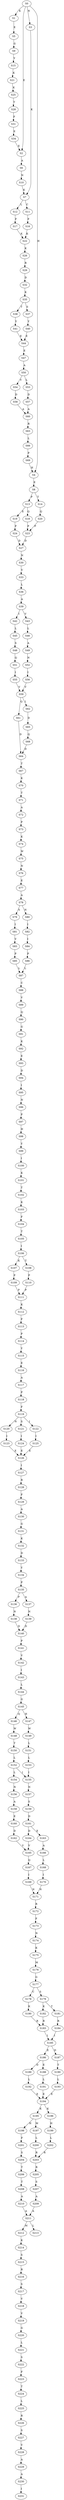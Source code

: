 strict digraph  {
	S0 -> S1 [ label = K ];
	S0 -> S2 [ label = E ];
	S0 -> S3 [ label = N ];
	S0 -> S4 [ label = H ];
	S1 -> S5 [ label = E ];
	S2 -> S6 [ label = A ];
	S3 -> S7 [ label = K ];
	S4 -> S8 [ label = E ];
	S5 -> S9 [ label = G ];
	S6 -> S10 [ label = N ];
	S7 -> S11 [ label = C ];
	S7 -> S12 [ label = L ];
	S8 -> S13 [ label = P ];
	S8 -> S14 [ label = T ];
	S9 -> S15 [ label = Y ];
	S10 -> S7 [ label = K ];
	S11 -> S16 [ label = F ];
	S12 -> S17 [ label = F ];
	S13 -> S18 [ label = Q ];
	S13 -> S19 [ label = E ];
	S14 -> S20 [ label = Q ];
	S15 -> S21 [ label = K ];
	S16 -> S22 [ label = K ];
	S17 -> S22 [ label = K ];
	S18 -> S23 [ label = P ];
	S19 -> S24 [ label = P ];
	S20 -> S23 [ label = P ];
	S21 -> S25 [ label = K ];
	S22 -> S26 [ label = K ];
	S23 -> S27 [ label = D ];
	S24 -> S27 [ label = D ];
	S25 -> S28 [ label = T ];
	S26 -> S29 [ label = R ];
	S27 -> S30 [ label = N ];
	S28 -> S31 [ label = F ];
	S29 -> S32 [ label = D ];
	S30 -> S33 [ label = V ];
	S31 -> S34 [ label = E ];
	S32 -> S35 [ label = K ];
	S33 -> S36 [ label = L ];
	S34 -> S2 [ label = E ];
	S35 -> S37 [ label = S ];
	S35 -> S38 [ label = T ];
	S36 -> S39 [ label = A ];
	S37 -> S40 [ label = Y ];
	S38 -> S41 [ label = Y ];
	S39 -> S42 [ label = I ];
	S39 -> S43 [ label = V ];
	S40 -> S44 [ label = E ];
	S41 -> S44 [ label = E ];
	S42 -> S45 [ label = L ];
	S43 -> S46 [ label = L ];
	S44 -> S47 [ label = E ];
	S45 -> S48 [ label = S ];
	S46 -> S49 [ label = A ];
	S47 -> S50 [ label = A ];
	S48 -> S51 [ label = Q ];
	S49 -> S52 [ label = N ];
	S50 -> S53 [ label = L ];
	S50 -> S54 [ label = V ];
	S51 -> S55 [ label = I ];
	S52 -> S56 [ label = I ];
	S53 -> S57 [ label = D ];
	S54 -> S58 [ label = D ];
	S55 -> S59 [ label = V ];
	S56 -> S59 [ label = V ];
	S57 -> S60 [ label = A ];
	S58 -> S60 [ label = A ];
	S59 -> S61 [ label = Q ];
	S59 -> S62 [ label = I ];
	S60 -> S63 [ label = R ];
	S61 -> S64 [ label = D ];
	S62 -> S65 [ label = D ];
	S63 -> S66 [ label = L ];
	S64 -> S67 [ label = T ];
	S65 -> S68 [ label = Q ];
	S66 -> S69 [ label = P ];
	S67 -> S70 [ label = K ];
	S68 -> S64 [ label = D ];
	S69 -> S4 [ label = H ];
	S70 -> S71 [ label = T ];
	S71 -> S72 [ label = A ];
	S72 -> S73 [ label = P ];
	S73 -> S74 [ label = K ];
	S74 -> S75 [ label = W ];
	S75 -> S76 [ label = N ];
	S76 -> S77 [ label = E ];
	S77 -> S78 [ label = A ];
	S78 -> S79 [ label = S ];
	S78 -> S80 [ label = N ];
	S79 -> S81 [ label = I ];
	S80 -> S82 [ label = I ];
	S81 -> S83 [ label = V ];
	S82 -> S84 [ label = I ];
	S83 -> S85 [ label = P ];
	S84 -> S86 [ label = P ];
	S85 -> S87 [ label = L ];
	S86 -> S87 [ label = L ];
	S87 -> S88 [ label = C ];
	S88 -> S89 [ label = V ];
	S89 -> S90 [ label = Q ];
	S90 -> S91 [ label = G ];
	S91 -> S92 [ label = K ];
	S92 -> S93 [ label = E ];
	S93 -> S94 [ label = D ];
	S94 -> S95 [ label = I ];
	S95 -> S96 [ label = N ];
	S96 -> S97 [ label = P ];
	S97 -> S98 [ label = H ];
	S98 -> S99 [ label = Y ];
	S99 -> S100 [ label = I ];
	S100 -> S101 [ label = K ];
	S101 -> S102 [ label = T ];
	S102 -> S103 [ label = K ];
	S103 -> S104 [ label = F ];
	S104 -> S105 [ label = T ];
	S105 -> S106 [ label = I ];
	S106 -> S107 [ label = K ];
	S106 -> S108 [ label = T ];
	S107 -> S109 [ label = P ];
	S108 -> S110 [ label = P ];
	S109 -> S111 [ label = P ];
	S110 -> S111 [ label = P ];
	S111 -> S112 [ label = K ];
	S112 -> S113 [ label = F ];
	S113 -> S114 [ label = P ];
	S114 -> S115 [ label = Y ];
	S115 -> S116 [ label = E ];
	S116 -> S117 [ label = A ];
	S117 -> S118 [ label = P ];
	S118 -> S119 [ label = F ];
	S119 -> S120 [ label = N ];
	S119 -> S121 [ label = S ];
	S119 -> S122 [ label = I ];
	S120 -> S123 [ label = I ];
	S121 -> S124 [ label = I ];
	S122 -> S125 [ label = I ];
	S123 -> S126 [ label = E ];
	S124 -> S126 [ label = E ];
	S125 -> S126 [ label = E ];
	S126 -> S127 [ label = I ];
	S127 -> S128 [ label = R ];
	S128 -> S129 [ label = F ];
	S129 -> S130 [ label = A ];
	S130 -> S131 [ label = G ];
	S131 -> S132 [ label = K ];
	S132 -> S133 [ label = D ];
	S133 -> S134 [ label = Y ];
	S134 -> S135 [ label = P ];
	S135 -> S136 [ label = P ];
	S135 -> S137 [ label = A ];
	S136 -> S138 [ label = N ];
	S137 -> S139 [ label = N ];
	S138 -> S140 [ label = D ];
	S139 -> S140 [ label = D ];
	S140 -> S141 [ label = P ];
	S141 -> S142 [ label = V ];
	S142 -> S143 [ label = I ];
	S143 -> S144 [ label = L ];
	S144 -> S145 [ label = G ];
	S145 -> S146 [ label = Q ];
	S145 -> S147 [ label = H ];
	S146 -> S148 [ label = W ];
	S147 -> S149 [ label = W ];
	S148 -> S150 [ label = T ];
	S149 -> S151 [ label = L ];
	S150 -> S152 [ label = L ];
	S151 -> S153 [ label = L ];
	S152 -> S154 [ label = L ];
	S152 -> S155 [ label = I ];
	S153 -> S155 [ label = I ];
	S154 -> S156 [ label = N ];
	S155 -> S157 [ label = N ];
	S156 -> S158 [ label = A ];
	S157 -> S159 [ label = S ];
	S158 -> S160 [ label = E ];
	S159 -> S161 [ label = D ];
	S160 -> S162 [ label = D ];
	S161 -> S163 [ label = E ];
	S161 -> S164 [ label = D ];
	S162 -> S165 [ label = V ];
	S163 -> S166 [ label = A ];
	S164 -> S165 [ label = V ];
	S165 -> S167 [ label = Q ];
	S166 -> S168 [ label = L ];
	S167 -> S169 [ label = I ];
	S168 -> S170 [ label = I ];
	S169 -> S171 [ label = N ];
	S170 -> S171 [ label = N ];
	S171 -> S172 [ label = R ];
	S172 -> S173 [ label = F ];
	S173 -> S174 [ label = N ];
	S174 -> S175 [ label = K ];
	S175 -> S176 [ label = M ];
	S176 -> S177 [ label = G ];
	S177 -> S178 [ label = C ];
	S177 -> S179 [ label = S ];
	S178 -> S180 [ label = K ];
	S179 -> S181 [ label = T ];
	S179 -> S182 [ label = K ];
	S180 -> S183 [ label = R ];
	S181 -> S184 [ label = R ];
	S182 -> S183 [ label = R ];
	S183 -> S185 [ label = I ];
	S184 -> S185 [ label = I ];
	S185 -> S186 [ label = E ];
	S185 -> S187 [ label = D ];
	S186 -> S188 [ label = E ];
	S186 -> S189 [ label = D ];
	S187 -> S190 [ label = T ];
	S188 -> S191 [ label = L ];
	S189 -> S192 [ label = L ];
	S190 -> S193 [ label = L ];
	S191 -> S194 [ label = E ];
	S192 -> S194 [ label = E ];
	S193 -> S194 [ label = E ];
	S194 -> S195 [ label = K ];
	S194 -> S196 [ label = K ];
	S195 -> S197 [ label = M ];
	S195 -> S198 [ label = H ];
	S196 -> S199 [ label = H ];
	S197 -> S200 [ label = L ];
	S198 -> S201 [ label = F ];
	S199 -> S202 [ label = L ];
	S200 -> S203 [ label = R ];
	S201 -> S204 [ label = S ];
	S202 -> S203 [ label = R ];
	S203 -> S205 [ label = R ];
	S204 -> S206 [ label = T ];
	S205 -> S207 [ label = S ];
	S206 -> S208 [ label = T ];
	S207 -> S209 [ label = A ];
	S208 -> S210 [ label = A ];
	S209 -> S211 [ label = A ];
	S210 -> S211 [ label = A ];
	S211 -> S212 [ label = M ];
	S211 -> S213 [ label = L ];
	S212 -> S214 [ label = K ];
	S214 -> S215 [ label = S ];
	S215 -> S216 [ label = R ];
	S216 -> S217 [ label = S ];
	S217 -> S218 [ label = V ];
	S218 -> S219 [ label = V ];
	S219 -> S220 [ label = G ];
	S220 -> S221 [ label = L ];
	S221 -> S222 [ label = S ];
	S222 -> S223 [ label = F ];
	S223 -> S224 [ label = T ];
	S224 -> S225 [ label = L ];
	S225 -> S226 [ label = R ];
	S226 -> S227 [ label = S ];
	S227 -> S228 [ label = V ];
	S228 -> S229 [ label = A ];
	S229 -> S230 [ label = A ];
	S230 -> S231 [ label = I ];
}
